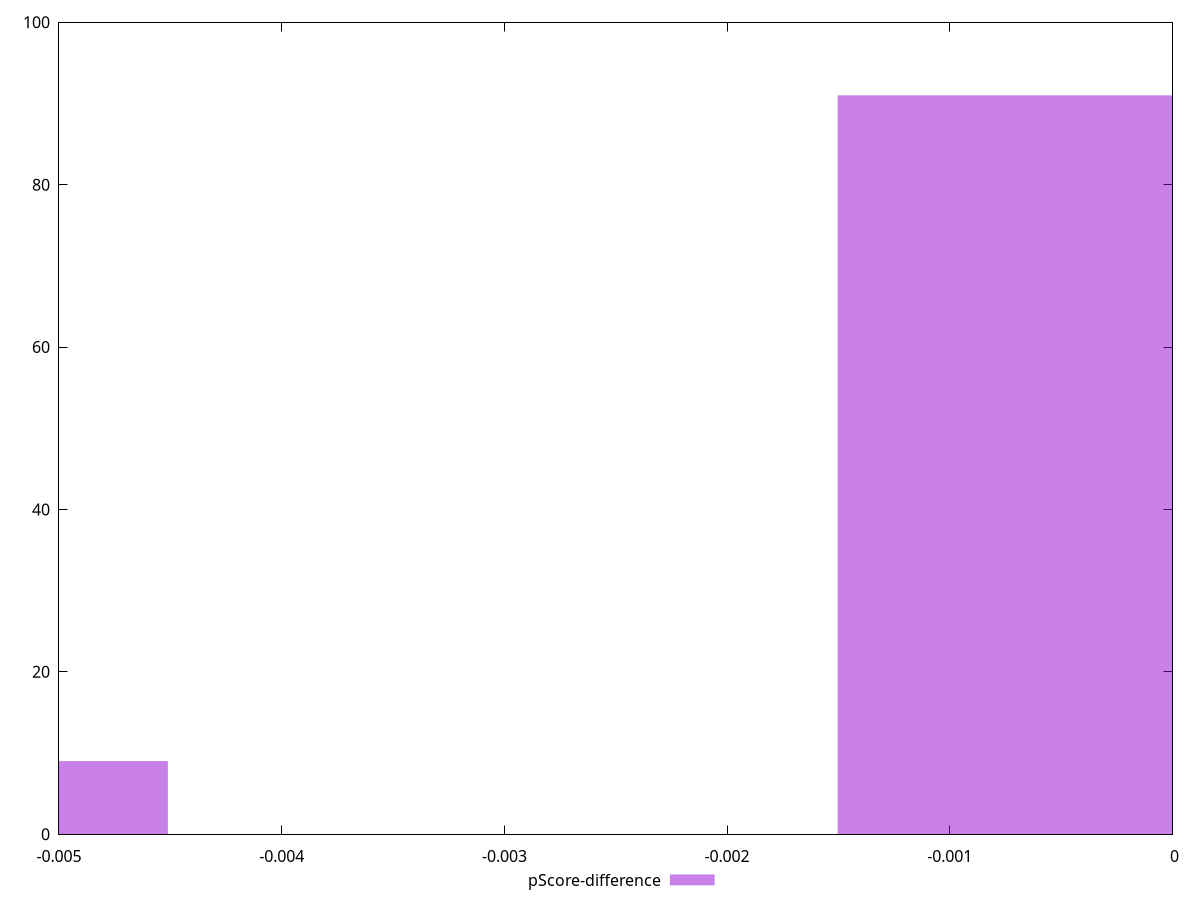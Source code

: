 reset

$pScoreDifference <<EOF
0 91
-0.006014997746445168 9
EOF

set key outside below
set boxwidth 0.003007498873222584
set xrange [-0.0050000000000000044:0]
set yrange [0:100]
set trange [0:100]
set style fill transparent solid 0.5 noborder
set terminal svg size 640, 490 enhanced background rgb 'white'
set output "report_00017_2021-02-10T15-08-03.406Z/uses-http2/samples/pages+cached+noadtech+nomedia+nocss/pScore-difference/histogram.svg"

plot $pScoreDifference title "pScore-difference" with boxes

reset
